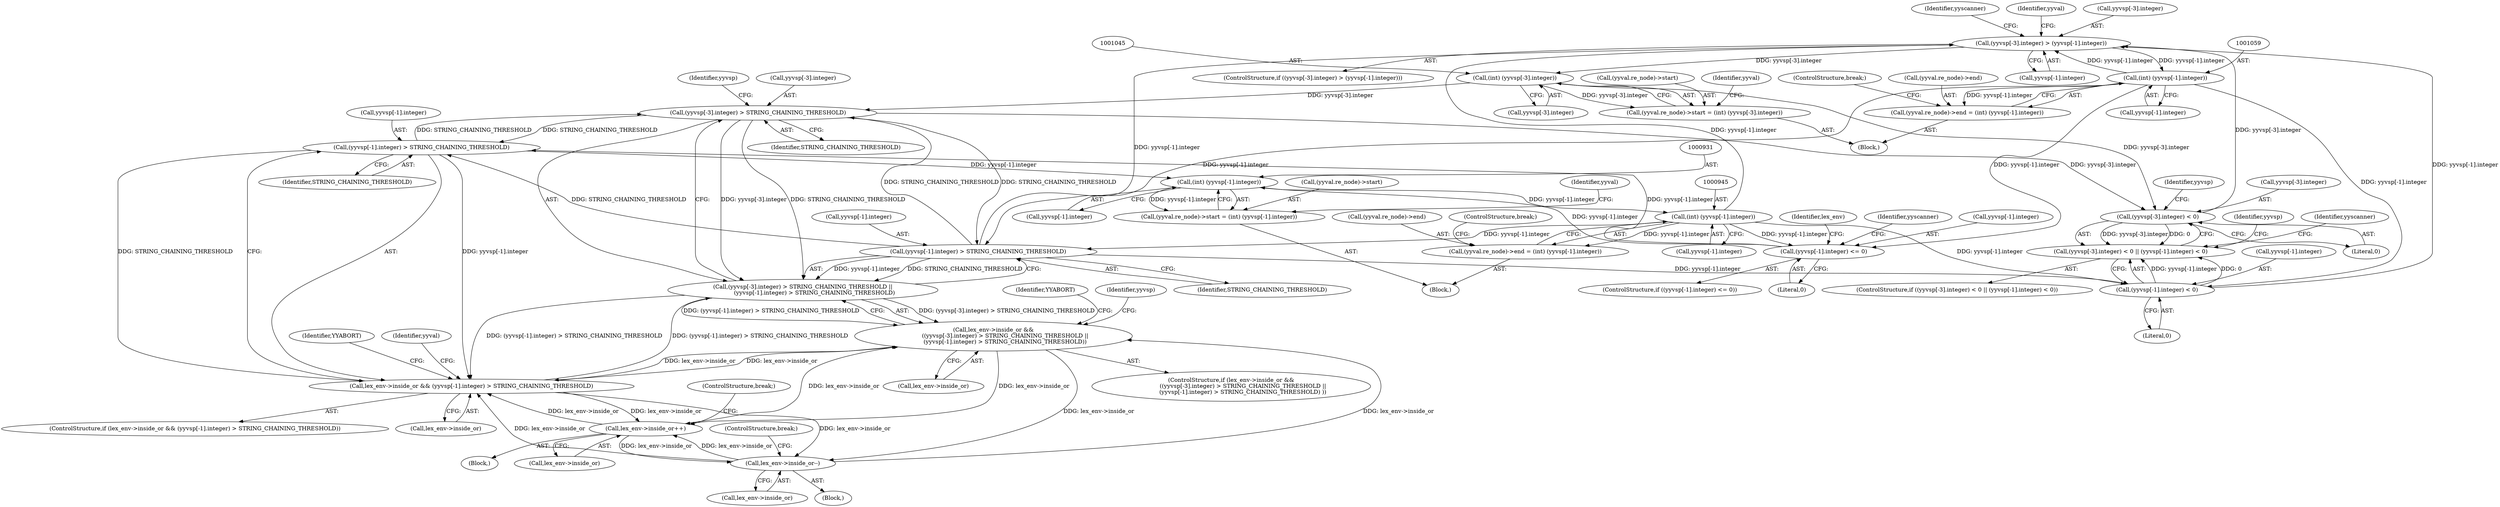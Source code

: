 digraph "0_yara_10e8bd3071677dd1fa76beeef4bc2fc427cea5e7_0@pointer" {
"1001004" [label="(Call,(yyvsp[-3].integer) > (yyvsp[-1].integer))"];
"1000981" [label="(Call,(yyvsp[-3].integer) < 0)"];
"1000961" [label="(Call,(yyvsp[-3].integer) > STRING_CHAINING_THRESHOLD)"];
"1001044" [label="(Call,(int) (yyvsp[-3].integer))"];
"1001004" [label="(Call,(yyvsp[-3].integer) > (yyvsp[-1].integer))"];
"1000944" [label="(Call,(int) (yyvsp[-1].integer))"];
"1000930" [label="(Call,(int) (yyvsp[-1].integer))"];
"1000880" [label="(Call,(yyvsp[-1].integer) <= 0)"];
"1001058" [label="(Call,(int) (yyvsp[-1].integer))"];
"1000899" [label="(Call,(yyvsp[-1].integer) > STRING_CHAINING_THRESHOLD)"];
"1000969" [label="(Call,(yyvsp[-1].integer) > STRING_CHAINING_THRESHOLD)"];
"1000989" [label="(Call,(yyvsp[-1].integer) < 0)"];
"1000895" [label="(Call,lex_env->inside_or && (yyvsp[-1].integer) > STRING_CHAINING_THRESHOLD)"];
"1000855" [label="(Call,lex_env->inside_or++)"];
"1000872" [label="(Call,lex_env->inside_or--)"];
"1000956" [label="(Call,lex_env->inside_or &&\n             ((yyvsp[-3].integer) > STRING_CHAINING_THRESHOLD ||\n             (yyvsp[-1].integer) > STRING_CHAINING_THRESHOLD))"];
"1000960" [label="(Call,(yyvsp[-3].integer) > STRING_CHAINING_THRESHOLD ||\n             (yyvsp[-1].integer) > STRING_CHAINING_THRESHOLD)"];
"1000924" [label="(Call,(yyval.re_node)->start = (int) (yyvsp[-1].integer))"];
"1000938" [label="(Call,(yyval.re_node)->end = (int) (yyvsp[-1].integer))"];
"1000980" [label="(Call,(yyvsp[-3].integer) < 0 || (yyvsp[-1].integer) < 0)"];
"1001052" [label="(Call,(yyval.re_node)->end = (int) (yyvsp[-1].integer))"];
"1001038" [label="(Call,(yyval.re_node)->start = (int) (yyvsp[-3].integer))"];
"1000895" [label="(Call,lex_env->inside_or && (yyvsp[-1].integer) > STRING_CHAINING_THRESHOLD)"];
"1001066" [label="(ControlStructure,break;)"];
"1000897" [label="(Identifier,lex_env)"];
"1000990" [label="(Call,yyvsp[-1].integer)"];
"1000968" [label="(Identifier,STRING_CHAINING_THRESHOLD)"];
"1000989" [label="(Call,(yyvsp[-1].integer) < 0)"];
"1001019" [label="(Identifier,yyscanner)"];
"1001053" [label="(Call,(yyval.re_node)->end)"];
"1000879" [label="(ControlStructure,if ((yyvsp[-1].integer) <= 0))"];
"1000855" [label="(Call,lex_env->inside_or++)"];
"1000876" [label="(ControlStructure,break;)"];
"1000996" [label="(Literal,0)"];
"1000854" [label="(Block,)"];
"1000946" [label="(Call,yyvsp[-1].integer)"];
"1000979" [label="(ControlStructure,if ((yyvsp[-3].integer) < 0 || (yyvsp[-1].integer) < 0))"];
"1000930" [label="(Call,(int) (yyvsp[-1].integer))"];
"1000932" [label="(Call,yyvsp[-1].integer)"];
"1000900" [label="(Call,yyvsp[-1].integer)"];
"1001025" [label="(Identifier,yyval)"];
"1000859" [label="(ControlStructure,break;)"];
"1001039" [label="(Call,(yyval.re_node)->start)"];
"1000981" [label="(Call,(yyvsp[-3].integer) < 0)"];
"1000970" [label="(Call,yyvsp[-1].integer)"];
"1000873" [label="(Call,lex_env->inside_or)"];
"1001044" [label="(Call,(int) (yyvsp[-3].integer))"];
"1001058" [label="(Call,(int) (yyvsp[-1].integer))"];
"1000939" [label="(Call,(yyval.re_node)->end)"];
"1000878" [label="(Block,)"];
"1000924" [label="(Call,(yyval.re_node)->start = (int) (yyvsp[-1].integer))"];
"1000925" [label="(Call,(yyval.re_node)->start)"];
"1001005" [label="(Call,yyvsp[-3].integer)"];
"1000960" [label="(Call,(yyvsp[-3].integer) > STRING_CHAINING_THRESHOLD ||\n             (yyvsp[-1].integer) > STRING_CHAINING_THRESHOLD)"];
"1001011" [label="(Call,yyvsp[-1].integer)"];
"1000880" [label="(Call,(yyvsp[-1].integer) <= 0)"];
"1000908" [label="(Identifier,YYABORT)"];
"1000911" [label="(Identifier,yyval)"];
"1000890" [label="(Identifier,yyscanner)"];
"1000982" [label="(Call,yyvsp[-3].integer)"];
"1000896" [label="(Call,lex_env->inside_or)"];
"1000944" [label="(Call,(int) (yyvsp[-1].integer))"];
"1000894" [label="(ControlStructure,if (lex_env->inside_or && (yyvsp[-1].integer) > STRING_CHAINING_THRESHOLD))"];
"1000962" [label="(Call,yyvsp[-3].integer)"];
"1001003" [label="(ControlStructure,if ((yyvsp[-3].integer) > (yyvsp[-1].integer)))"];
"1000872" [label="(Call,lex_env->inside_or--)"];
"1000938" [label="(Call,(yyval.re_node)->end = (int) (yyvsp[-1].integer))"];
"1000954" [label="(Block,)"];
"1000961" [label="(Call,(yyvsp[-3].integer) > STRING_CHAINING_THRESHOLD)"];
"1000899" [label="(Call,(yyvsp[-1].integer) > STRING_CHAINING_THRESHOLD)"];
"1000856" [label="(Call,lex_env->inside_or)"];
"1000969" [label="(Call,(yyvsp[-1].integer) > STRING_CHAINING_THRESHOLD)"];
"1000988" [label="(Literal,0)"];
"1000881" [label="(Call,yyvsp[-1].integer)"];
"1000952" [label="(ControlStructure,break;)"];
"1001046" [label="(Call,yyvsp[-3].integer)"];
"1001060" [label="(Call,yyvsp[-1].integer)"];
"1001004" [label="(Call,(yyvsp[-3].integer) > (yyvsp[-1].integer))"];
"1000992" [label="(Identifier,yyvsp)"];
"1000906" [label="(Identifier,STRING_CHAINING_THRESHOLD)"];
"1000978" [label="(Identifier,YYABORT)"];
"1000984" [label="(Identifier,yyvsp)"];
"1001052" [label="(Call,(yyval.re_node)->end = (int) (yyvsp[-1].integer))"];
"1001007" [label="(Identifier,yyvsp)"];
"1000980" [label="(Call,(yyvsp[-3].integer) < 0 || (yyvsp[-1].integer) < 0)"];
"1000941" [label="(Identifier,yyval)"];
"1000999" [label="(Identifier,yyscanner)"];
"1001055" [label="(Identifier,yyval)"];
"1000956" [label="(Call,lex_env->inside_or &&\n             ((yyvsp[-3].integer) > STRING_CHAINING_THRESHOLD ||\n             (yyvsp[-1].integer) > STRING_CHAINING_THRESHOLD))"];
"1000955" [label="(ControlStructure,if (lex_env->inside_or &&\n             ((yyvsp[-3].integer) > STRING_CHAINING_THRESHOLD ||\n             (yyvsp[-1].integer) > STRING_CHAINING_THRESHOLD) ))"];
"1001038" [label="(Call,(yyval.re_node)->start = (int) (yyvsp[-3].integer))"];
"1000861" [label="(Block,)"];
"1000976" [label="(Identifier,STRING_CHAINING_THRESHOLD)"];
"1000957" [label="(Call,lex_env->inside_or)"];
"1000972" [label="(Identifier,yyvsp)"];
"1000887" [label="(Literal,0)"];
"1001004" -> "1001003"  [label="AST: "];
"1001004" -> "1001011"  [label="CFG: "];
"1001005" -> "1001004"  [label="AST: "];
"1001011" -> "1001004"  [label="AST: "];
"1001019" -> "1001004"  [label="CFG: "];
"1001025" -> "1001004"  [label="CFG: "];
"1000981" -> "1001004"  [label="DDG: yyvsp[-3].integer"];
"1000944" -> "1001004"  [label="DDG: yyvsp[-1].integer"];
"1000989" -> "1001004"  [label="DDG: yyvsp[-1].integer"];
"1001058" -> "1001004"  [label="DDG: yyvsp[-1].integer"];
"1000969" -> "1001004"  [label="DDG: yyvsp[-1].integer"];
"1001004" -> "1001044"  [label="DDG: yyvsp[-3].integer"];
"1001004" -> "1001058"  [label="DDG: yyvsp[-1].integer"];
"1000981" -> "1000980"  [label="AST: "];
"1000981" -> "1000988"  [label="CFG: "];
"1000982" -> "1000981"  [label="AST: "];
"1000988" -> "1000981"  [label="AST: "];
"1000992" -> "1000981"  [label="CFG: "];
"1000980" -> "1000981"  [label="CFG: "];
"1000981" -> "1000980"  [label="DDG: yyvsp[-3].integer"];
"1000981" -> "1000980"  [label="DDG: 0"];
"1000961" -> "1000981"  [label="DDG: yyvsp[-3].integer"];
"1001044" -> "1000981"  [label="DDG: yyvsp[-3].integer"];
"1000961" -> "1000960"  [label="AST: "];
"1000961" -> "1000968"  [label="CFG: "];
"1000962" -> "1000961"  [label="AST: "];
"1000968" -> "1000961"  [label="AST: "];
"1000972" -> "1000961"  [label="CFG: "];
"1000960" -> "1000961"  [label="CFG: "];
"1000961" -> "1000899"  [label="DDG: STRING_CHAINING_THRESHOLD"];
"1000961" -> "1000960"  [label="DDG: yyvsp[-3].integer"];
"1000961" -> "1000960"  [label="DDG: STRING_CHAINING_THRESHOLD"];
"1001044" -> "1000961"  [label="DDG: yyvsp[-3].integer"];
"1000899" -> "1000961"  [label="DDG: STRING_CHAINING_THRESHOLD"];
"1000969" -> "1000961"  [label="DDG: STRING_CHAINING_THRESHOLD"];
"1000961" -> "1000969"  [label="DDG: STRING_CHAINING_THRESHOLD"];
"1001044" -> "1001038"  [label="AST: "];
"1001044" -> "1001046"  [label="CFG: "];
"1001045" -> "1001044"  [label="AST: "];
"1001046" -> "1001044"  [label="AST: "];
"1001038" -> "1001044"  [label="CFG: "];
"1001044" -> "1001038"  [label="DDG: yyvsp[-3].integer"];
"1000944" -> "1000938"  [label="AST: "];
"1000944" -> "1000946"  [label="CFG: "];
"1000945" -> "1000944"  [label="AST: "];
"1000946" -> "1000944"  [label="AST: "];
"1000938" -> "1000944"  [label="CFG: "];
"1000944" -> "1000880"  [label="DDG: yyvsp[-1].integer"];
"1000944" -> "1000938"  [label="DDG: yyvsp[-1].integer"];
"1000930" -> "1000944"  [label="DDG: yyvsp[-1].integer"];
"1000944" -> "1000969"  [label="DDG: yyvsp[-1].integer"];
"1000944" -> "1000989"  [label="DDG: yyvsp[-1].integer"];
"1000930" -> "1000924"  [label="AST: "];
"1000930" -> "1000932"  [label="CFG: "];
"1000931" -> "1000930"  [label="AST: "];
"1000932" -> "1000930"  [label="AST: "];
"1000924" -> "1000930"  [label="CFG: "];
"1000930" -> "1000924"  [label="DDG: yyvsp[-1].integer"];
"1000880" -> "1000930"  [label="DDG: yyvsp[-1].integer"];
"1000899" -> "1000930"  [label="DDG: yyvsp[-1].integer"];
"1000880" -> "1000879"  [label="AST: "];
"1000880" -> "1000887"  [label="CFG: "];
"1000881" -> "1000880"  [label="AST: "];
"1000887" -> "1000880"  [label="AST: "];
"1000890" -> "1000880"  [label="CFG: "];
"1000897" -> "1000880"  [label="CFG: "];
"1001058" -> "1000880"  [label="DDG: yyvsp[-1].integer"];
"1000880" -> "1000899"  [label="DDG: yyvsp[-1].integer"];
"1001058" -> "1001052"  [label="AST: "];
"1001058" -> "1001060"  [label="CFG: "];
"1001059" -> "1001058"  [label="AST: "];
"1001060" -> "1001058"  [label="AST: "];
"1001052" -> "1001058"  [label="CFG: "];
"1001058" -> "1000969"  [label="DDG: yyvsp[-1].integer"];
"1001058" -> "1000989"  [label="DDG: yyvsp[-1].integer"];
"1001058" -> "1001052"  [label="DDG: yyvsp[-1].integer"];
"1000899" -> "1000895"  [label="AST: "];
"1000899" -> "1000906"  [label="CFG: "];
"1000900" -> "1000899"  [label="AST: "];
"1000906" -> "1000899"  [label="AST: "];
"1000895" -> "1000899"  [label="CFG: "];
"1000899" -> "1000895"  [label="DDG: yyvsp[-1].integer"];
"1000899" -> "1000895"  [label="DDG: STRING_CHAINING_THRESHOLD"];
"1000969" -> "1000899"  [label="DDG: STRING_CHAINING_THRESHOLD"];
"1000969" -> "1000960"  [label="AST: "];
"1000969" -> "1000976"  [label="CFG: "];
"1000970" -> "1000969"  [label="AST: "];
"1000976" -> "1000969"  [label="AST: "];
"1000960" -> "1000969"  [label="CFG: "];
"1000969" -> "1000960"  [label="DDG: yyvsp[-1].integer"];
"1000969" -> "1000960"  [label="DDG: STRING_CHAINING_THRESHOLD"];
"1000969" -> "1000989"  [label="DDG: yyvsp[-1].integer"];
"1000989" -> "1000980"  [label="AST: "];
"1000989" -> "1000996"  [label="CFG: "];
"1000990" -> "1000989"  [label="AST: "];
"1000996" -> "1000989"  [label="AST: "];
"1000980" -> "1000989"  [label="CFG: "];
"1000989" -> "1000980"  [label="DDG: yyvsp[-1].integer"];
"1000989" -> "1000980"  [label="DDG: 0"];
"1000895" -> "1000894"  [label="AST: "];
"1000895" -> "1000896"  [label="CFG: "];
"1000896" -> "1000895"  [label="AST: "];
"1000908" -> "1000895"  [label="CFG: "];
"1000911" -> "1000895"  [label="CFG: "];
"1000895" -> "1000855"  [label="DDG: lex_env->inside_or"];
"1000895" -> "1000872"  [label="DDG: lex_env->inside_or"];
"1000956" -> "1000895"  [label="DDG: lex_env->inside_or"];
"1000872" -> "1000895"  [label="DDG: lex_env->inside_or"];
"1000855" -> "1000895"  [label="DDG: lex_env->inside_or"];
"1000960" -> "1000895"  [label="DDG: (yyvsp[-1].integer) > STRING_CHAINING_THRESHOLD"];
"1000895" -> "1000956"  [label="DDG: lex_env->inside_or"];
"1000895" -> "1000960"  [label="DDG: (yyvsp[-1].integer) > STRING_CHAINING_THRESHOLD"];
"1000855" -> "1000854"  [label="AST: "];
"1000855" -> "1000856"  [label="CFG: "];
"1000856" -> "1000855"  [label="AST: "];
"1000859" -> "1000855"  [label="CFG: "];
"1000956" -> "1000855"  [label="DDG: lex_env->inside_or"];
"1000872" -> "1000855"  [label="DDG: lex_env->inside_or"];
"1000855" -> "1000872"  [label="DDG: lex_env->inside_or"];
"1000855" -> "1000956"  [label="DDG: lex_env->inside_or"];
"1000872" -> "1000861"  [label="AST: "];
"1000872" -> "1000873"  [label="CFG: "];
"1000873" -> "1000872"  [label="AST: "];
"1000876" -> "1000872"  [label="CFG: "];
"1000956" -> "1000872"  [label="DDG: lex_env->inside_or"];
"1000872" -> "1000956"  [label="DDG: lex_env->inside_or"];
"1000956" -> "1000955"  [label="AST: "];
"1000956" -> "1000957"  [label="CFG: "];
"1000956" -> "1000960"  [label="CFG: "];
"1000957" -> "1000956"  [label="AST: "];
"1000960" -> "1000956"  [label="AST: "];
"1000978" -> "1000956"  [label="CFG: "];
"1000984" -> "1000956"  [label="CFG: "];
"1000960" -> "1000956"  [label="DDG: (yyvsp[-3].integer) > STRING_CHAINING_THRESHOLD"];
"1000960" -> "1000956"  [label="DDG: (yyvsp[-1].integer) > STRING_CHAINING_THRESHOLD"];
"1000924" -> "1000878"  [label="AST: "];
"1000925" -> "1000924"  [label="AST: "];
"1000941" -> "1000924"  [label="CFG: "];
"1000938" -> "1000878"  [label="AST: "];
"1000939" -> "1000938"  [label="AST: "];
"1000952" -> "1000938"  [label="CFG: "];
"1000980" -> "1000979"  [label="AST: "];
"1000999" -> "1000980"  [label="CFG: "];
"1001007" -> "1000980"  [label="CFG: "];
"1001052" -> "1000954"  [label="AST: "];
"1001053" -> "1001052"  [label="AST: "];
"1001066" -> "1001052"  [label="CFG: "];
"1001038" -> "1000954"  [label="AST: "];
"1001039" -> "1001038"  [label="AST: "];
"1001055" -> "1001038"  [label="CFG: "];
}
